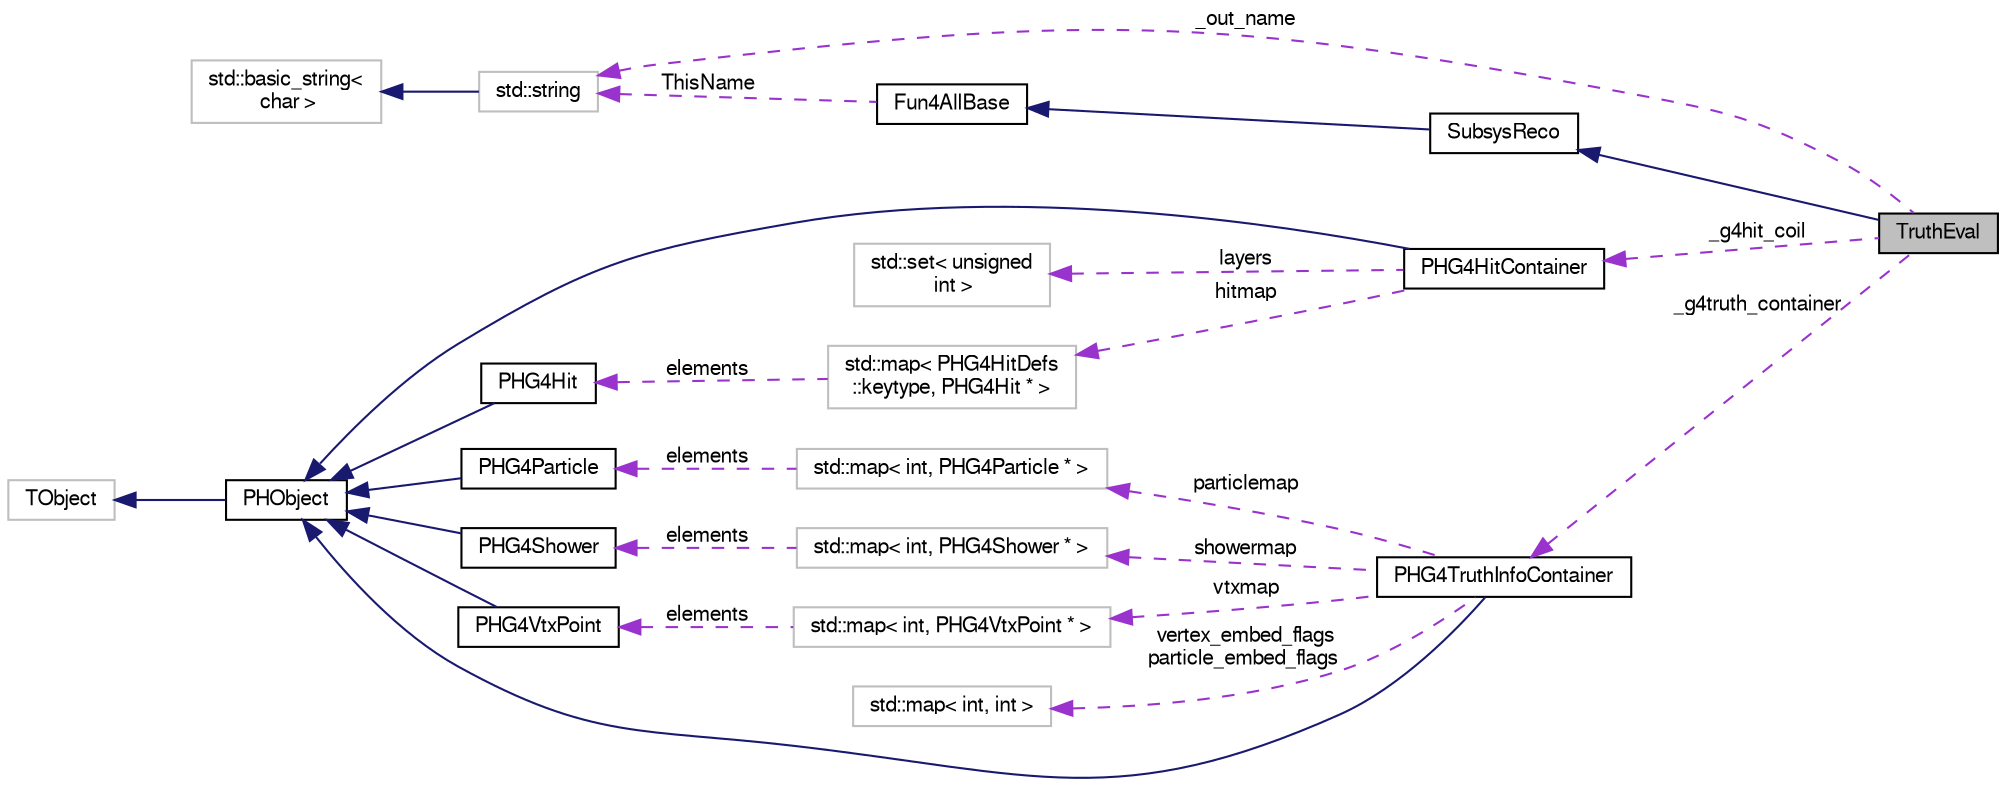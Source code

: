 digraph "TruthEval"
{
  bgcolor="transparent";
  edge [fontname="FreeSans",fontsize="10",labelfontname="FreeSans",labelfontsize="10"];
  node [fontname="FreeSans",fontsize="10",shape=record];
  rankdir="LR";
  Node1 [label="TruthEval",height=0.2,width=0.4,color="black", fillcolor="grey75", style="filled" fontcolor="black"];
  Node2 -> Node1 [dir="back",color="midnightblue",fontsize="10",style="solid",fontname="FreeSans"];
  Node2 [label="SubsysReco",height=0.2,width=0.4,color="black",URL="$d0/d32/classSubsysReco.html"];
  Node3 -> Node2 [dir="back",color="midnightblue",fontsize="10",style="solid",fontname="FreeSans"];
  Node3 [label="Fun4AllBase",height=0.2,width=0.4,color="black",URL="$d5/dec/classFun4AllBase.html"];
  Node4 -> Node3 [dir="back",color="darkorchid3",fontsize="10",style="dashed",label=" ThisName" ,fontname="FreeSans"];
  Node4 [label="std::string",height=0.2,width=0.4,color="grey75",tooltip="STL class. "];
  Node5 -> Node4 [dir="back",color="midnightblue",fontsize="10",style="solid",fontname="FreeSans"];
  Node5 [label="std::basic_string\<\l char \>",height=0.2,width=0.4,color="grey75",tooltip="STL class. "];
  Node4 -> Node1 [dir="back",color="darkorchid3",fontsize="10",style="dashed",label=" _out_name" ,fontname="FreeSans"];
  Node6 -> Node1 [dir="back",color="darkorchid3",fontsize="10",style="dashed",label=" _g4truth_container" ,fontname="FreeSans"];
  Node6 [label="PHG4TruthInfoContainer",height=0.2,width=0.4,color="black",URL="$da/d6c/classPHG4TruthInfoContainer.html"];
  Node7 -> Node6 [dir="back",color="midnightblue",fontsize="10",style="solid",fontname="FreeSans"];
  Node7 [label="PHObject",height=0.2,width=0.4,color="black",URL="$d9/d24/classPHObject.html"];
  Node8 -> Node7 [dir="back",color="midnightblue",fontsize="10",style="solid",fontname="FreeSans"];
  Node8 [label="TObject",height=0.2,width=0.4,color="grey75"];
  Node9 -> Node6 [dir="back",color="darkorchid3",fontsize="10",style="dashed",label=" particlemap" ,fontname="FreeSans"];
  Node9 [label="std::map\< int, PHG4Particle * \>",height=0.2,width=0.4,color="grey75"];
  Node10 -> Node9 [dir="back",color="darkorchid3",fontsize="10",style="dashed",label=" elements" ,fontname="FreeSans"];
  Node10 [label="PHG4Particle",height=0.2,width=0.4,color="black",URL="$de/dc9/classPHG4Particle.html"];
  Node7 -> Node10 [dir="back",color="midnightblue",fontsize="10",style="solid",fontname="FreeSans"];
  Node11 -> Node6 [dir="back",color="darkorchid3",fontsize="10",style="dashed",label=" vertex_embed_flags\nparticle_embed_flags" ,fontname="FreeSans"];
  Node11 [label="std::map\< int, int \>",height=0.2,width=0.4,color="grey75"];
  Node12 -> Node6 [dir="back",color="darkorchid3",fontsize="10",style="dashed",label=" showermap" ,fontname="FreeSans"];
  Node12 [label="std::map\< int, PHG4Shower * \>",height=0.2,width=0.4,color="grey75"];
  Node13 -> Node12 [dir="back",color="darkorchid3",fontsize="10",style="dashed",label=" elements" ,fontname="FreeSans"];
  Node13 [label="PHG4Shower",height=0.2,width=0.4,color="black",URL="$db/d88/classPHG4Shower.html"];
  Node7 -> Node13 [dir="back",color="midnightblue",fontsize="10",style="solid",fontname="FreeSans"];
  Node14 -> Node6 [dir="back",color="darkorchid3",fontsize="10",style="dashed",label=" vtxmap" ,fontname="FreeSans"];
  Node14 [label="std::map\< int, PHG4VtxPoint * \>",height=0.2,width=0.4,color="grey75"];
  Node15 -> Node14 [dir="back",color="darkorchid3",fontsize="10",style="dashed",label=" elements" ,fontname="FreeSans"];
  Node15 [label="PHG4VtxPoint",height=0.2,width=0.4,color="black",URL="$d6/d81/classPHG4VtxPoint.html"];
  Node7 -> Node15 [dir="back",color="midnightblue",fontsize="10",style="solid",fontname="FreeSans"];
  Node16 -> Node1 [dir="back",color="darkorchid3",fontsize="10",style="dashed",label=" _g4hit_coil" ,fontname="FreeSans"];
  Node16 [label="PHG4HitContainer",height=0.2,width=0.4,color="black",URL="$d4/d30/classPHG4HitContainer.html"];
  Node7 -> Node16 [dir="back",color="midnightblue",fontsize="10",style="solid",fontname="FreeSans"];
  Node17 -> Node16 [dir="back",color="darkorchid3",fontsize="10",style="dashed",label=" layers" ,fontname="FreeSans"];
  Node17 [label="std::set\< unsigned\l int \>",height=0.2,width=0.4,color="grey75"];
  Node18 -> Node16 [dir="back",color="darkorchid3",fontsize="10",style="dashed",label=" hitmap" ,fontname="FreeSans"];
  Node18 [label="std::map\< PHG4HitDefs\l::keytype, PHG4Hit * \>",height=0.2,width=0.4,color="grey75"];
  Node19 -> Node18 [dir="back",color="darkorchid3",fontsize="10",style="dashed",label=" elements" ,fontname="FreeSans"];
  Node19 [label="PHG4Hit",height=0.2,width=0.4,color="black",URL="$d3/d9e/classPHG4Hit.html"];
  Node7 -> Node19 [dir="back",color="midnightblue",fontsize="10",style="solid",fontname="FreeSans"];
}
